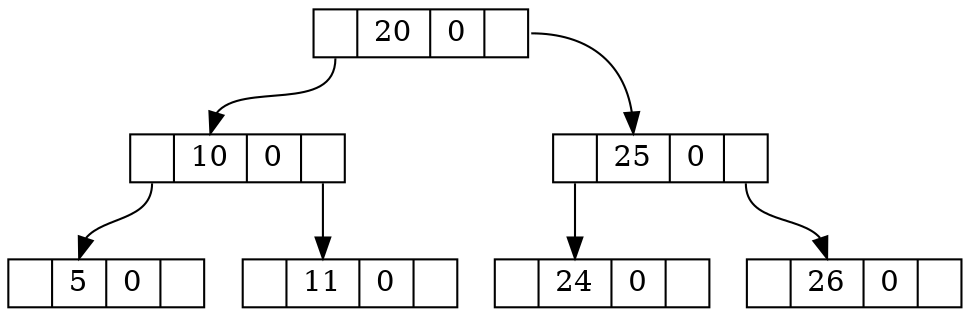 digraph G{
node [shape = record, height = .1];node20 [label = "<f0> | <f1> 20 | <f2> 0 | <f3>"];
node10 [label = "<f0> | <f1> 10 | <f2> 0 | <f3>"];
"node20":f0 -> "node10":f1;
node20 [label = "<f0> | <f1> 20 | <f2> 0 | <f3>"];
node25 [label = "<f0> | <f1> 25 | <f2> 0 | <f3>"];
"node20":f3 -> "node25":f1;
node10 [label = "<f0> | <f1> 10 | <f2> 0 | <f3>"];
node5 [label = "<f0> | <f1> 5 | <f2> 0 | <f3>"];
"node10":f0 -> "node5":f1;
node10 [label = "<f0> | <f1> 10 | <f2> 0 | <f3>"];
node11 [label = "<f0> | <f1> 11 | <f2> 0 | <f3>"];
"node10":f3 -> "node11":f1;
node25 [label = "<f0> | <f1> 25 | <f2> 0 | <f3>"];
node24 [label = "<f0> | <f1> 24 | <f2> 0 | <f3>"];
"node25":f0 -> "node24":f1;
node25 [label = "<f0> | <f1> 25 | <f2> 0 | <f3>"];
node26 [label = "<f0> | <f1> 26 | <f2> 0 | <f3>"];
"node25":f3 -> "node26":f1;
}